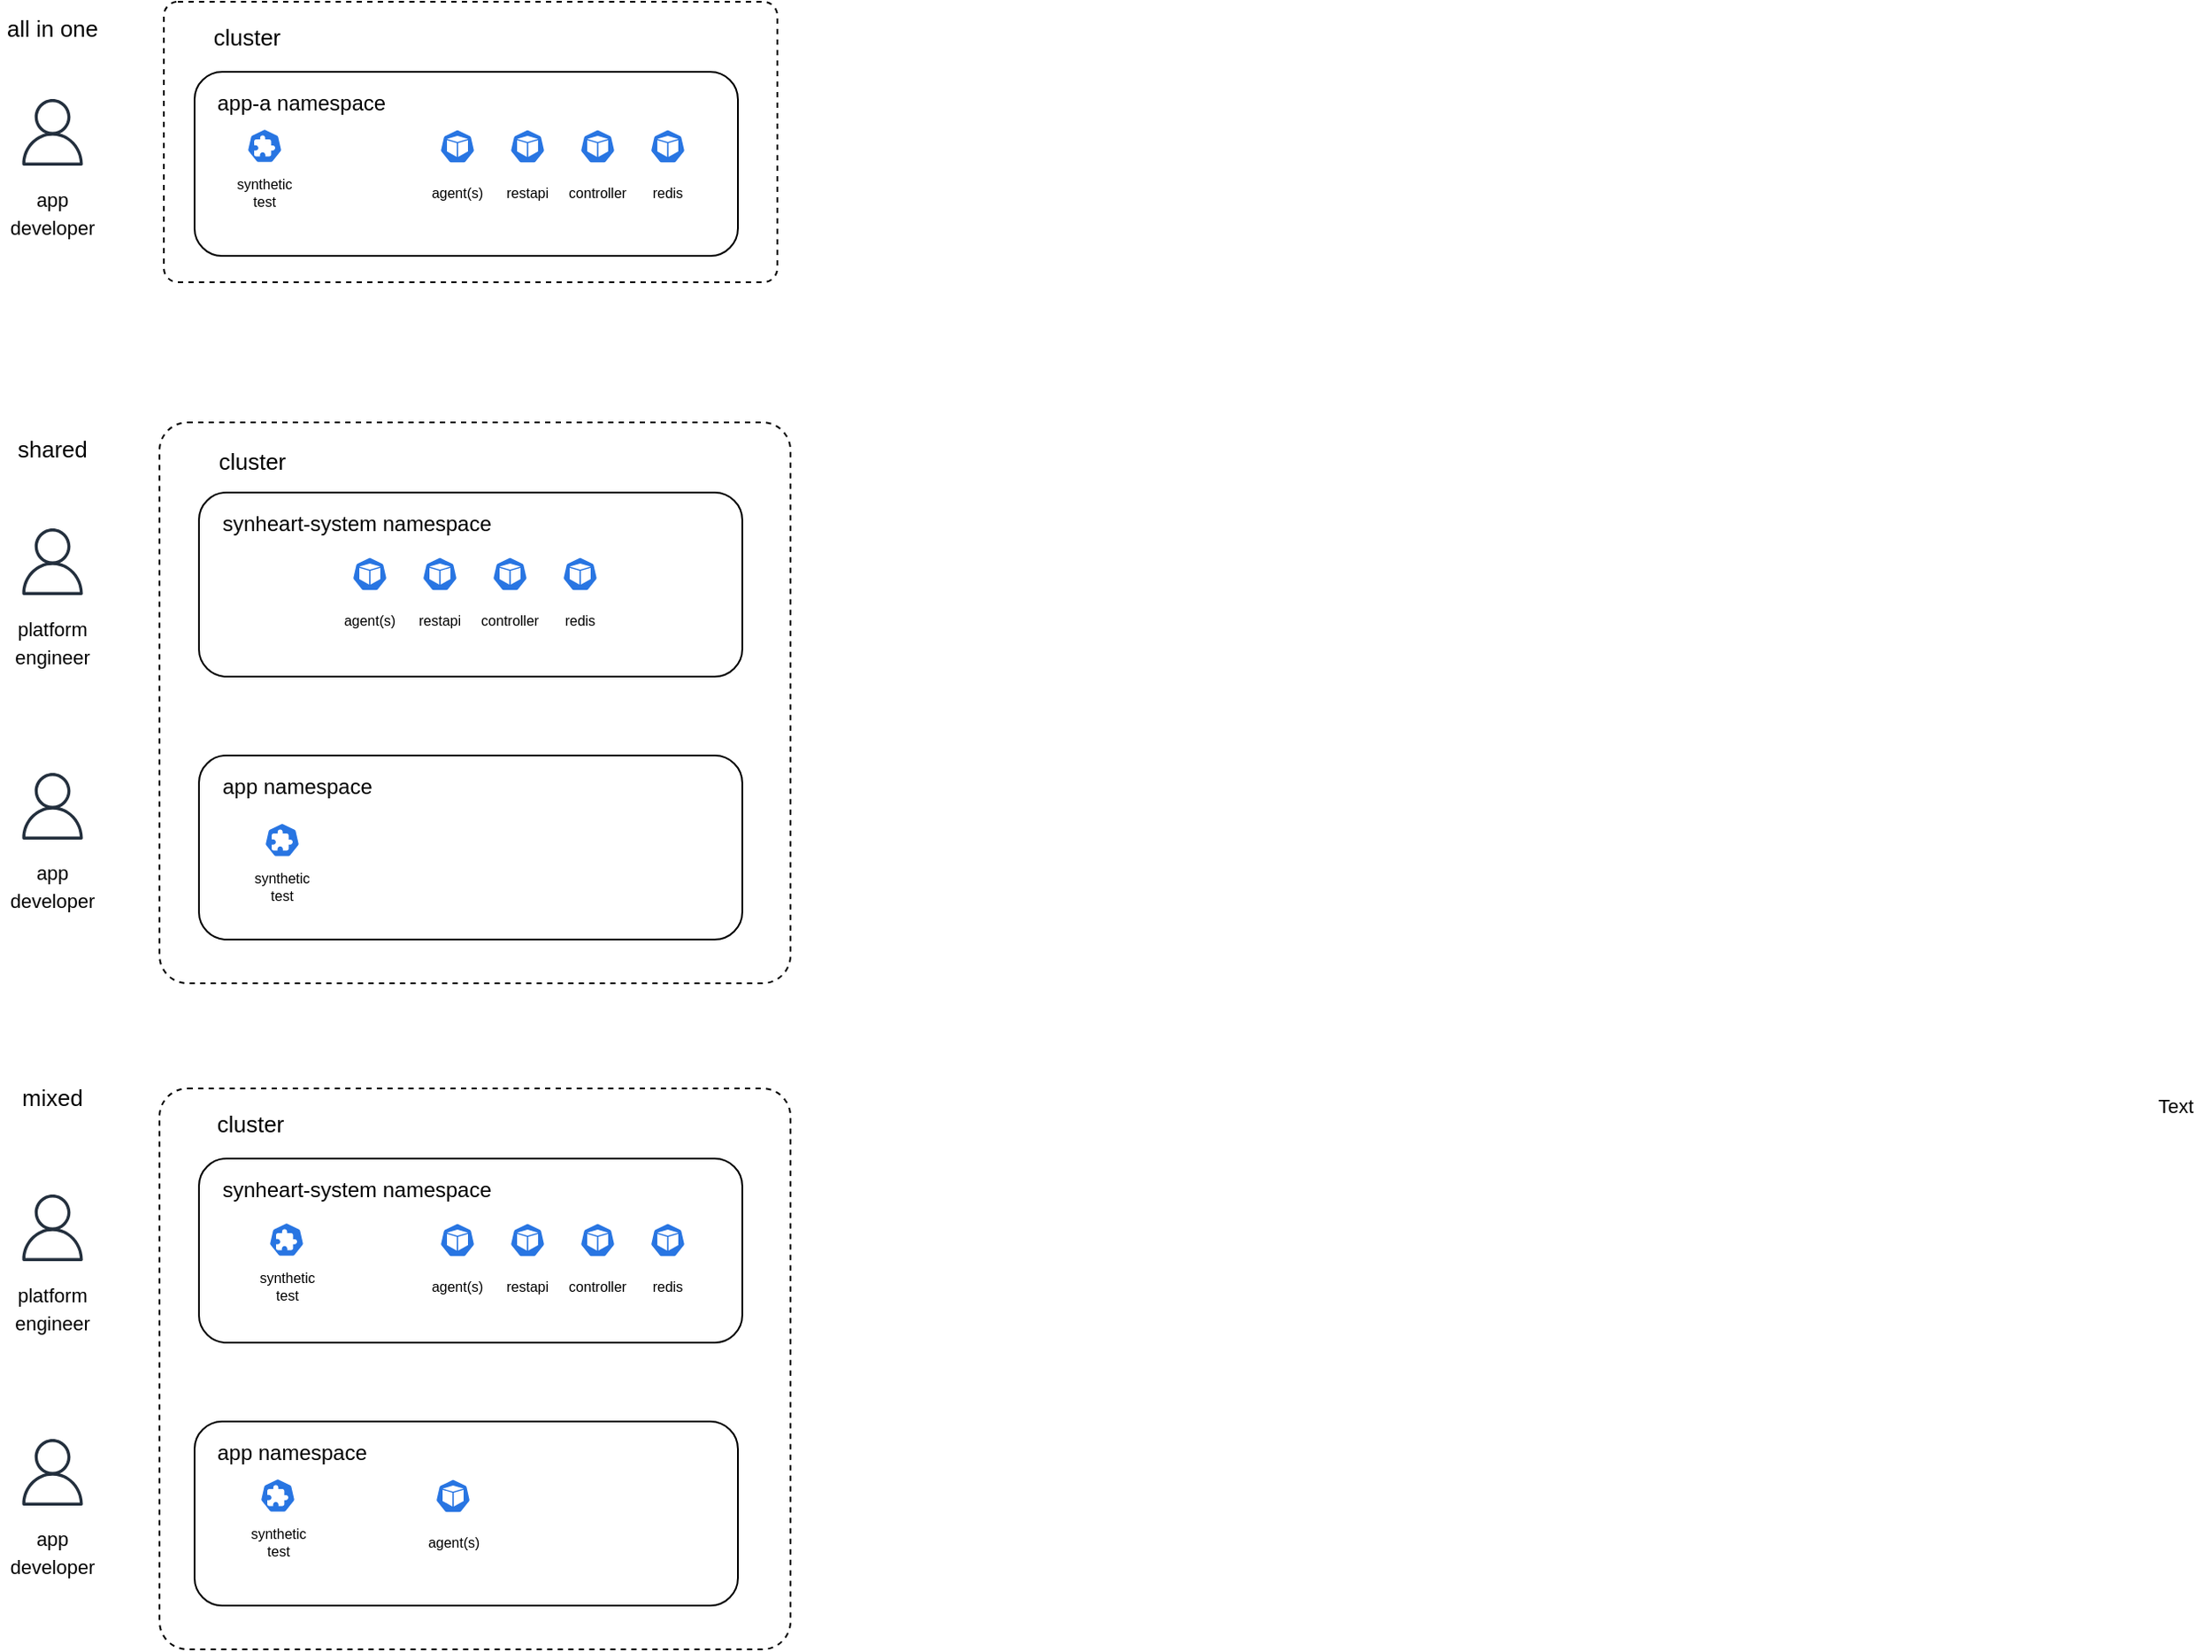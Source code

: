 <mxfile version="20.2.3" type="device"><diagram id="rnBy8flk3yvz-VYpsMZH" name="Page-1"><mxGraphModel dx="1240" dy="741" grid="1" gridSize="10" guides="1" tooltips="1" connect="1" arrows="1" fold="1" page="1" pageScale="1" pageWidth="3300" pageHeight="2339" math="0" shadow="0"><root><mxCell id="0"/><mxCell id="1" parent="0"/><mxCell id="Yc5Hi3msWjSK3ePin7rR-150" value="" style="rounded=1;whiteSpace=wrap;html=1;fontSize=11;arcSize=5;dashed=1;" vertex="1" parent="1"><mxGeometry x="292.5" y="130" width="350" height="160" as="geometry"/></mxCell><mxCell id="Yc5Hi3msWjSK3ePin7rR-149" value="" style="rounded=1;whiteSpace=wrap;html=1;fontSize=11;arcSize=5;dashed=1;" vertex="1" parent="1"><mxGeometry x="290" y="750" width="360" height="320" as="geometry"/></mxCell><mxCell id="Yc5Hi3msWjSK3ePin7rR-133" value="" style="rounded=1;whiteSpace=wrap;html=1;fontSize=11;arcSize=5;dashed=1;" vertex="1" parent="1"><mxGeometry x="290" y="370" width="360" height="320" as="geometry"/></mxCell><mxCell id="Yc5Hi3msWjSK3ePin7rR-79" value="" style="group" vertex="1" connectable="0" parent="1"><mxGeometry x="312.5" y="560" width="310" height="105" as="geometry"/></mxCell><mxCell id="Yc5Hi3msWjSK3ePin7rR-51" value="" style="rounded=1;whiteSpace=wrap;html=1;" vertex="1" parent="Yc5Hi3msWjSK3ePin7rR-79"><mxGeometry width="310" height="105" as="geometry"/></mxCell><mxCell id="Yc5Hi3msWjSK3ePin7rR-52" value="app namespace" style="text;html=1;strokeColor=none;fillColor=none;align=left;verticalAlign=middle;whiteSpace=wrap;rounded=0;" vertex="1" parent="Yc5Hi3msWjSK3ePin7rR-79"><mxGeometry x="11" y="3" width="160" height="30" as="geometry"/></mxCell><mxCell id="Yc5Hi3msWjSK3ePin7rR-65" value="" style="group" vertex="1" connectable="0" parent="Yc5Hi3msWjSK3ePin7rR-79"><mxGeometry x="27.5" y="33" width="40" height="52" as="geometry"/></mxCell><mxCell id="Yc5Hi3msWjSK3ePin7rR-72" value="" style="group" vertex="1" connectable="0" parent="Yc5Hi3msWjSK3ePin7rR-65"><mxGeometry y="2" width="40" height="50" as="geometry"/></mxCell><mxCell id="Yc5Hi3msWjSK3ePin7rR-66" value="" style="sketch=0;html=1;dashed=0;whitespace=wrap;fillColor=#2875E2;strokeColor=#ffffff;points=[[0.005,0.63,0],[0.1,0.2,0],[0.9,0.2,0],[0.5,0,0],[0.995,0.63,0],[0.72,0.99,0],[0.5,1,0],[0.28,0.99,0]];shape=mxgraph.kubernetes.icon;prIcon=crd;fontSize=8;" vertex="1" parent="Yc5Hi3msWjSK3ePin7rR-72"><mxGeometry x="10" width="20" height="26.5" as="geometry"/></mxCell><mxCell id="Yc5Hi3msWjSK3ePin7rR-67" value="synthetic test" style="text;html=1;strokeColor=none;fillColor=none;align=center;verticalAlign=middle;whiteSpace=wrap;rounded=0;fontSize=8;" vertex="1" parent="Yc5Hi3msWjSK3ePin7rR-72"><mxGeometry y="30" width="40" height="20" as="geometry"/></mxCell><mxCell id="Yc5Hi3msWjSK3ePin7rR-78" value="" style="group" vertex="1" connectable="0" parent="1"><mxGeometry x="310" y="170" width="310" height="105" as="geometry"/></mxCell><mxCell id="Yc5Hi3msWjSK3ePin7rR-7" value="" style="rounded=1;whiteSpace=wrap;html=1;" vertex="1" parent="Yc5Hi3msWjSK3ePin7rR-78"><mxGeometry width="310" height="105" as="geometry"/></mxCell><mxCell id="Yc5Hi3msWjSK3ePin7rR-8" value="app-a namespace" style="text;html=1;strokeColor=none;fillColor=none;align=left;verticalAlign=middle;whiteSpace=wrap;rounded=0;" vertex="1" parent="Yc5Hi3msWjSK3ePin7rR-78"><mxGeometry x="11" y="3" width="160" height="30" as="geometry"/></mxCell><mxCell id="Yc5Hi3msWjSK3ePin7rR-77" value="" style="group" vertex="1" connectable="0" parent="1"><mxGeometry x="312.5" y="410" width="310" height="105" as="geometry"/></mxCell><mxCell id="Yc5Hi3msWjSK3ePin7rR-31" value="" style="rounded=1;whiteSpace=wrap;html=1;" vertex="1" parent="Yc5Hi3msWjSK3ePin7rR-77"><mxGeometry width="310" height="105" as="geometry"/></mxCell><mxCell id="Yc5Hi3msWjSK3ePin7rR-32" value="synheart-system namespace" style="text;html=1;strokeColor=none;fillColor=none;align=left;verticalAlign=middle;whiteSpace=wrap;rounded=0;" vertex="1" parent="Yc5Hi3msWjSK3ePin7rR-77"><mxGeometry x="11" y="3" width="160" height="30" as="geometry"/></mxCell><mxCell id="Yc5Hi3msWjSK3ePin7rR-14" value="" style="group" vertex="1" connectable="0" parent="1"><mxGeometry x="520" y="196" width="40" height="53" as="geometry"/></mxCell><mxCell id="Yc5Hi3msWjSK3ePin7rR-12" value="" style="sketch=0;html=1;dashed=0;whitespace=wrap;fillColor=#2875E2;strokeColor=#ffffff;points=[[0.005,0.63,0],[0.1,0.2,0],[0.9,0.2,0],[0.5,0,0],[0.995,0.63,0],[0.72,0.99,0],[0.5,1,0],[0.28,0.99,0]];shape=mxgraph.kubernetes.icon;prIcon=pod" vertex="1" parent="Yc5Hi3msWjSK3ePin7rR-14"><mxGeometry x="10" width="20" height="33" as="geometry"/></mxCell><mxCell id="Yc5Hi3msWjSK3ePin7rR-13" value="controller" style="text;html=1;strokeColor=none;fillColor=none;align=center;verticalAlign=middle;whiteSpace=wrap;rounded=0;fontSize=8;" vertex="1" parent="Yc5Hi3msWjSK3ePin7rR-14"><mxGeometry y="33" width="40" height="20" as="geometry"/></mxCell><mxCell id="Yc5Hi3msWjSK3ePin7rR-15" value="" style="group" vertex="1" connectable="0" parent="1"><mxGeometry x="480" y="196" width="40" height="53" as="geometry"/></mxCell><mxCell id="Yc5Hi3msWjSK3ePin7rR-16" value="" style="sketch=0;html=1;dashed=0;whitespace=wrap;fillColor=#2875E2;strokeColor=#ffffff;points=[[0.005,0.63,0],[0.1,0.2,0],[0.9,0.2,0],[0.5,0,0],[0.995,0.63,0],[0.72,0.99,0],[0.5,1,0],[0.28,0.99,0]];shape=mxgraph.kubernetes.icon;prIcon=pod" vertex="1" parent="Yc5Hi3msWjSK3ePin7rR-15"><mxGeometry x="10" width="20" height="33" as="geometry"/></mxCell><mxCell id="Yc5Hi3msWjSK3ePin7rR-17" value="restapi" style="text;html=1;strokeColor=none;fillColor=none;align=center;verticalAlign=middle;whiteSpace=wrap;rounded=0;fontSize=8;" vertex="1" parent="Yc5Hi3msWjSK3ePin7rR-15"><mxGeometry y="33" width="40" height="20" as="geometry"/></mxCell><mxCell id="Yc5Hi3msWjSK3ePin7rR-18" value="" style="group" vertex="1" connectable="0" parent="1"><mxGeometry x="560" y="196" width="40" height="53" as="geometry"/></mxCell><mxCell id="Yc5Hi3msWjSK3ePin7rR-19" value="" style="sketch=0;html=1;dashed=0;whitespace=wrap;fillColor=#2875E2;strokeColor=#ffffff;points=[[0.005,0.63,0],[0.1,0.2,0],[0.9,0.2,0],[0.5,0,0],[0.995,0.63,0],[0.72,0.99,0],[0.5,1,0],[0.28,0.99,0]];shape=mxgraph.kubernetes.icon;prIcon=pod" vertex="1" parent="Yc5Hi3msWjSK3ePin7rR-18"><mxGeometry x="10" width="20" height="33" as="geometry"/></mxCell><mxCell id="Yc5Hi3msWjSK3ePin7rR-20" value="redis" style="text;html=1;strokeColor=none;fillColor=none;align=center;verticalAlign=middle;whiteSpace=wrap;rounded=0;fontSize=8;" vertex="1" parent="Yc5Hi3msWjSK3ePin7rR-18"><mxGeometry y="33" width="40" height="20" as="geometry"/></mxCell><mxCell id="Yc5Hi3msWjSK3ePin7rR-21" value="" style="group" vertex="1" connectable="0" parent="1"><mxGeometry x="440" y="196" width="40" height="53" as="geometry"/></mxCell><mxCell id="Yc5Hi3msWjSK3ePin7rR-22" value="" style="sketch=0;html=1;dashed=0;whitespace=wrap;fillColor=#2875E2;strokeColor=#ffffff;points=[[0.005,0.63,0],[0.1,0.2,0],[0.9,0.2,0],[0.5,0,0],[0.995,0.63,0],[0.72,0.99,0],[0.5,1,0],[0.28,0.99,0]];shape=mxgraph.kubernetes.icon;prIcon=pod" vertex="1" parent="Yc5Hi3msWjSK3ePin7rR-21"><mxGeometry x="10" width="20" height="33" as="geometry"/></mxCell><mxCell id="Yc5Hi3msWjSK3ePin7rR-23" value="agent(s)" style="text;html=1;strokeColor=none;fillColor=none;align=center;verticalAlign=middle;whiteSpace=wrap;rounded=0;fontSize=8;" vertex="1" parent="Yc5Hi3msWjSK3ePin7rR-21"><mxGeometry y="33" width="40" height="20" as="geometry"/></mxCell><mxCell id="Yc5Hi3msWjSK3ePin7rR-26" value="" style="group" vertex="1" connectable="0" parent="1"><mxGeometry x="330" y="197" width="40" height="52" as="geometry"/></mxCell><mxCell id="Yc5Hi3msWjSK3ePin7rR-24" value="" style="sketch=0;html=1;dashed=0;whitespace=wrap;fillColor=#2875E2;strokeColor=#ffffff;points=[[0.005,0.63,0],[0.1,0.2,0],[0.9,0.2,0],[0.5,0,0],[0.995,0.63,0],[0.72,0.99,0],[0.5,1,0],[0.28,0.99,0]];shape=mxgraph.kubernetes.icon;prIcon=crd;fontSize=8;" vertex="1" parent="Yc5Hi3msWjSK3ePin7rR-26"><mxGeometry x="10" y="2" width="20" height="26.5" as="geometry"/></mxCell><mxCell id="Yc5Hi3msWjSK3ePin7rR-25" value="synthetic test" style="text;html=1;strokeColor=none;fillColor=none;align=center;verticalAlign=middle;whiteSpace=wrap;rounded=0;fontSize=8;" vertex="1" parent="Yc5Hi3msWjSK3ePin7rR-26"><mxGeometry y="32" width="40" height="20" as="geometry"/></mxCell><mxCell id="Yc5Hi3msWjSK3ePin7rR-27" value="&lt;font style=&quot;font-size: 13px;&quot;&gt;all in one&lt;/font&gt;" style="text;html=1;strokeColor=none;fillColor=none;align=center;verticalAlign=middle;whiteSpace=wrap;rounded=0;fontSize=8;" vertex="1" parent="1"><mxGeometry x="199" y="130" width="60" height="30" as="geometry"/></mxCell><mxCell id="Yc5Hi3msWjSK3ePin7rR-29" value="" style="group" vertex="1" connectable="0" parent="1"><mxGeometry x="199" y="185.5" width="60" height="79" as="geometry"/></mxCell><mxCell id="Yc5Hi3msWjSK3ePin7rR-11" value="" style="sketch=0;outlineConnect=0;fontColor=#232F3E;gradientColor=none;fillColor=#232F3D;strokeColor=none;dashed=0;verticalLabelPosition=bottom;verticalAlign=top;align=center;html=1;fontSize=12;fontStyle=0;aspect=fixed;pointerEvents=1;shape=mxgraph.aws4.user;" vertex="1" parent="Yc5Hi3msWjSK3ePin7rR-29"><mxGeometry x="11" width="38" height="38" as="geometry"/></mxCell><mxCell id="Yc5Hi3msWjSK3ePin7rR-28" value="&lt;font style=&quot;font-size: 11px;&quot;&gt;app developer&lt;/font&gt;" style="text;html=1;strokeColor=none;fillColor=none;align=center;verticalAlign=middle;whiteSpace=wrap;rounded=0;fontSize=13;" vertex="1" parent="Yc5Hi3msWjSK3ePin7rR-29"><mxGeometry y="49" width="60" height="30" as="geometry"/></mxCell><mxCell id="Yc5Hi3msWjSK3ePin7rR-33" value="" style="group" vertex="1" connectable="0" parent="1"><mxGeometry x="470" y="440" width="40" height="53" as="geometry"/></mxCell><mxCell id="Yc5Hi3msWjSK3ePin7rR-34" value="" style="sketch=0;html=1;dashed=0;whitespace=wrap;fillColor=#2875E2;strokeColor=#ffffff;points=[[0.005,0.63,0],[0.1,0.2,0],[0.9,0.2,0],[0.5,0,0],[0.995,0.63,0],[0.72,0.99,0],[0.5,1,0],[0.28,0.99,0]];shape=mxgraph.kubernetes.icon;prIcon=pod" vertex="1" parent="Yc5Hi3msWjSK3ePin7rR-33"><mxGeometry x="10" width="20" height="33" as="geometry"/></mxCell><mxCell id="Yc5Hi3msWjSK3ePin7rR-35" value="controller" style="text;html=1;strokeColor=none;fillColor=none;align=center;verticalAlign=middle;whiteSpace=wrap;rounded=0;fontSize=8;" vertex="1" parent="Yc5Hi3msWjSK3ePin7rR-33"><mxGeometry y="33" width="40" height="20" as="geometry"/></mxCell><mxCell id="Yc5Hi3msWjSK3ePin7rR-36" value="" style="group" vertex="1" connectable="0" parent="1"><mxGeometry x="430" y="440" width="40" height="53" as="geometry"/></mxCell><mxCell id="Yc5Hi3msWjSK3ePin7rR-37" value="" style="sketch=0;html=1;dashed=0;whitespace=wrap;fillColor=#2875E2;strokeColor=#ffffff;points=[[0.005,0.63,0],[0.1,0.2,0],[0.9,0.2,0],[0.5,0,0],[0.995,0.63,0],[0.72,0.99,0],[0.5,1,0],[0.28,0.99,0]];shape=mxgraph.kubernetes.icon;prIcon=pod" vertex="1" parent="Yc5Hi3msWjSK3ePin7rR-36"><mxGeometry x="10" width="20" height="33" as="geometry"/></mxCell><mxCell id="Yc5Hi3msWjSK3ePin7rR-38" value="restapi" style="text;html=1;strokeColor=none;fillColor=none;align=center;verticalAlign=middle;whiteSpace=wrap;rounded=0;fontSize=8;" vertex="1" parent="Yc5Hi3msWjSK3ePin7rR-36"><mxGeometry y="33" width="40" height="20" as="geometry"/></mxCell><mxCell id="Yc5Hi3msWjSK3ePin7rR-39" value="" style="group" vertex="1" connectable="0" parent="1"><mxGeometry x="510" y="440" width="40" height="53" as="geometry"/></mxCell><mxCell id="Yc5Hi3msWjSK3ePin7rR-40" value="" style="sketch=0;html=1;dashed=0;whitespace=wrap;fillColor=#2875E2;strokeColor=#ffffff;points=[[0.005,0.63,0],[0.1,0.2,0],[0.9,0.2,0],[0.5,0,0],[0.995,0.63,0],[0.72,0.99,0],[0.5,1,0],[0.28,0.99,0]];shape=mxgraph.kubernetes.icon;prIcon=pod" vertex="1" parent="Yc5Hi3msWjSK3ePin7rR-39"><mxGeometry x="10" width="20" height="33" as="geometry"/></mxCell><mxCell id="Yc5Hi3msWjSK3ePin7rR-41" value="redis" style="text;html=1;strokeColor=none;fillColor=none;align=center;verticalAlign=middle;whiteSpace=wrap;rounded=0;fontSize=8;" vertex="1" parent="Yc5Hi3msWjSK3ePin7rR-39"><mxGeometry y="33" width="40" height="20" as="geometry"/></mxCell><mxCell id="Yc5Hi3msWjSK3ePin7rR-42" value="" style="group" vertex="1" connectable="0" parent="1"><mxGeometry x="390" y="440" width="40" height="53" as="geometry"/></mxCell><mxCell id="Yc5Hi3msWjSK3ePin7rR-43" value="" style="sketch=0;html=1;dashed=0;whitespace=wrap;fillColor=#2875E2;strokeColor=#ffffff;points=[[0.005,0.63,0],[0.1,0.2,0],[0.9,0.2,0],[0.5,0,0],[0.995,0.63,0],[0.72,0.99,0],[0.5,1,0],[0.28,0.99,0]];shape=mxgraph.kubernetes.icon;prIcon=pod" vertex="1" parent="Yc5Hi3msWjSK3ePin7rR-42"><mxGeometry x="10" width="20" height="33" as="geometry"/></mxCell><mxCell id="Yc5Hi3msWjSK3ePin7rR-44" value="agent(s)" style="text;html=1;strokeColor=none;fillColor=none;align=center;verticalAlign=middle;whiteSpace=wrap;rounded=0;fontSize=8;" vertex="1" parent="Yc5Hi3msWjSK3ePin7rR-42"><mxGeometry y="33" width="40" height="20" as="geometry"/></mxCell><mxCell id="Yc5Hi3msWjSK3ePin7rR-48" value="" style="group" vertex="1" connectable="0" parent="1"><mxGeometry x="199" y="430.5" width="60" height="79" as="geometry"/></mxCell><mxCell id="Yc5Hi3msWjSK3ePin7rR-49" value="" style="sketch=0;outlineConnect=0;fontColor=#232F3E;gradientColor=none;fillColor=#232F3D;strokeColor=none;dashed=0;verticalLabelPosition=bottom;verticalAlign=top;align=center;html=1;fontSize=12;fontStyle=0;aspect=fixed;pointerEvents=1;shape=mxgraph.aws4.user;" vertex="1" parent="Yc5Hi3msWjSK3ePin7rR-48"><mxGeometry x="11" width="38" height="38" as="geometry"/></mxCell><mxCell id="Yc5Hi3msWjSK3ePin7rR-50" value="&lt;font style=&quot;font-size: 11px;&quot;&gt;platform engineer&lt;/font&gt;" style="text;html=1;strokeColor=none;fillColor=none;align=center;verticalAlign=middle;whiteSpace=wrap;rounded=0;fontSize=13;" vertex="1" parent="Yc5Hi3msWjSK3ePin7rR-48"><mxGeometry y="49" width="60" height="30" as="geometry"/></mxCell><mxCell id="Yc5Hi3msWjSK3ePin7rR-69" value="" style="group" vertex="1" connectable="0" parent="1"><mxGeometry x="199" y="570" width="60" height="79" as="geometry"/></mxCell><mxCell id="Yc5Hi3msWjSK3ePin7rR-70" value="" style="sketch=0;outlineConnect=0;fontColor=#232F3E;gradientColor=none;fillColor=#232F3D;strokeColor=none;dashed=0;verticalLabelPosition=bottom;verticalAlign=top;align=center;html=1;fontSize=12;fontStyle=0;aspect=fixed;pointerEvents=1;shape=mxgraph.aws4.user;" vertex="1" parent="Yc5Hi3msWjSK3ePin7rR-69"><mxGeometry x="11" width="38" height="38" as="geometry"/></mxCell><mxCell id="Yc5Hi3msWjSK3ePin7rR-71" value="&lt;font style=&quot;font-size: 11px;&quot;&gt;app developer&lt;/font&gt;" style="text;html=1;strokeColor=none;fillColor=none;align=center;verticalAlign=middle;whiteSpace=wrap;rounded=0;fontSize=13;" vertex="1" parent="Yc5Hi3msWjSK3ePin7rR-69"><mxGeometry y="49" width="60" height="30" as="geometry"/></mxCell><mxCell id="Yc5Hi3msWjSK3ePin7rR-83" value="" style="group" vertex="1" connectable="0" parent="1"><mxGeometry x="312.5" y="790" width="310" height="105" as="geometry"/></mxCell><mxCell id="Yc5Hi3msWjSK3ePin7rR-84" value="" style="rounded=1;whiteSpace=wrap;html=1;" vertex="1" parent="Yc5Hi3msWjSK3ePin7rR-83"><mxGeometry width="310" height="105" as="geometry"/></mxCell><mxCell id="Yc5Hi3msWjSK3ePin7rR-85" value="synheart-system namespace" style="text;html=1;strokeColor=none;fillColor=none;align=left;verticalAlign=middle;whiteSpace=wrap;rounded=0;" vertex="1" parent="Yc5Hi3msWjSK3ePin7rR-83"><mxGeometry x="11" y="3" width="160" height="30" as="geometry"/></mxCell><mxCell id="Yc5Hi3msWjSK3ePin7rR-124" value="" style="group" vertex="1" connectable="0" parent="Yc5Hi3msWjSK3ePin7rR-83"><mxGeometry x="30" y="33" width="40" height="50" as="geometry"/></mxCell><mxCell id="Yc5Hi3msWjSK3ePin7rR-125" value="" style="sketch=0;html=1;dashed=0;whitespace=wrap;fillColor=#2875E2;strokeColor=#ffffff;points=[[0.005,0.63,0],[0.1,0.2,0],[0.9,0.2,0],[0.5,0,0],[0.995,0.63,0],[0.72,0.99,0],[0.5,1,0],[0.28,0.99,0]];shape=mxgraph.kubernetes.icon;prIcon=crd;fontSize=8;" vertex="1" parent="Yc5Hi3msWjSK3ePin7rR-124"><mxGeometry x="10" width="20" height="26.5" as="geometry"/></mxCell><mxCell id="Yc5Hi3msWjSK3ePin7rR-126" value="synthetic test" style="text;html=1;strokeColor=none;fillColor=none;align=center;verticalAlign=middle;whiteSpace=wrap;rounded=0;fontSize=8;" vertex="1" parent="Yc5Hi3msWjSK3ePin7rR-124"><mxGeometry y="30" width="40" height="20" as="geometry"/></mxCell><mxCell id="Yc5Hi3msWjSK3ePin7rR-86" value="" style="group" vertex="1" connectable="0" parent="1"><mxGeometry x="520" y="820" width="40" height="53" as="geometry"/></mxCell><mxCell id="Yc5Hi3msWjSK3ePin7rR-87" value="" style="sketch=0;html=1;dashed=0;whitespace=wrap;fillColor=#2875E2;strokeColor=#ffffff;points=[[0.005,0.63,0],[0.1,0.2,0],[0.9,0.2,0],[0.5,0,0],[0.995,0.63,0],[0.72,0.99,0],[0.5,1,0],[0.28,0.99,0]];shape=mxgraph.kubernetes.icon;prIcon=pod" vertex="1" parent="Yc5Hi3msWjSK3ePin7rR-86"><mxGeometry x="10" width="20" height="33" as="geometry"/></mxCell><mxCell id="Yc5Hi3msWjSK3ePin7rR-88" value="controller" style="text;html=1;strokeColor=none;fillColor=none;align=center;verticalAlign=middle;whiteSpace=wrap;rounded=0;fontSize=8;" vertex="1" parent="Yc5Hi3msWjSK3ePin7rR-86"><mxGeometry y="33" width="40" height="20" as="geometry"/></mxCell><mxCell id="Yc5Hi3msWjSK3ePin7rR-89" value="" style="group" vertex="1" connectable="0" parent="1"><mxGeometry x="480" y="820" width="40" height="53" as="geometry"/></mxCell><mxCell id="Yc5Hi3msWjSK3ePin7rR-90" value="" style="sketch=0;html=1;dashed=0;whitespace=wrap;fillColor=#2875E2;strokeColor=#ffffff;points=[[0.005,0.63,0],[0.1,0.2,0],[0.9,0.2,0],[0.5,0,0],[0.995,0.63,0],[0.72,0.99,0],[0.5,1,0],[0.28,0.99,0]];shape=mxgraph.kubernetes.icon;prIcon=pod" vertex="1" parent="Yc5Hi3msWjSK3ePin7rR-89"><mxGeometry x="10" width="20" height="33" as="geometry"/></mxCell><mxCell id="Yc5Hi3msWjSK3ePin7rR-91" value="restapi" style="text;html=1;strokeColor=none;fillColor=none;align=center;verticalAlign=middle;whiteSpace=wrap;rounded=0;fontSize=8;" vertex="1" parent="Yc5Hi3msWjSK3ePin7rR-89"><mxGeometry y="33" width="40" height="20" as="geometry"/></mxCell><mxCell id="Yc5Hi3msWjSK3ePin7rR-92" value="" style="group" vertex="1" connectable="0" parent="1"><mxGeometry x="560" y="820" width="40" height="53" as="geometry"/></mxCell><mxCell id="Yc5Hi3msWjSK3ePin7rR-93" value="" style="sketch=0;html=1;dashed=0;whitespace=wrap;fillColor=#2875E2;strokeColor=#ffffff;points=[[0.005,0.63,0],[0.1,0.2,0],[0.9,0.2,0],[0.5,0,0],[0.995,0.63,0],[0.72,0.99,0],[0.5,1,0],[0.28,0.99,0]];shape=mxgraph.kubernetes.icon;prIcon=pod" vertex="1" parent="Yc5Hi3msWjSK3ePin7rR-92"><mxGeometry x="10" width="20" height="33" as="geometry"/></mxCell><mxCell id="Yc5Hi3msWjSK3ePin7rR-94" value="redis" style="text;html=1;strokeColor=none;fillColor=none;align=center;verticalAlign=middle;whiteSpace=wrap;rounded=0;fontSize=8;" vertex="1" parent="Yc5Hi3msWjSK3ePin7rR-92"><mxGeometry y="33" width="40" height="20" as="geometry"/></mxCell><mxCell id="Yc5Hi3msWjSK3ePin7rR-95" value="" style="group" vertex="1" connectable="0" parent="1"><mxGeometry x="440" y="820" width="40" height="53" as="geometry"/></mxCell><mxCell id="Yc5Hi3msWjSK3ePin7rR-96" value="" style="sketch=0;html=1;dashed=0;whitespace=wrap;fillColor=#2875E2;strokeColor=#ffffff;points=[[0.005,0.63,0],[0.1,0.2,0],[0.9,0.2,0],[0.5,0,0],[0.995,0.63,0],[0.72,0.99,0],[0.5,1,0],[0.28,0.99,0]];shape=mxgraph.kubernetes.icon;prIcon=pod" vertex="1" parent="Yc5Hi3msWjSK3ePin7rR-95"><mxGeometry x="10" width="20" height="33" as="geometry"/></mxCell><mxCell id="Yc5Hi3msWjSK3ePin7rR-97" value="agent(s)" style="text;html=1;strokeColor=none;fillColor=none;align=center;verticalAlign=middle;whiteSpace=wrap;rounded=0;fontSize=8;" vertex="1" parent="Yc5Hi3msWjSK3ePin7rR-95"><mxGeometry y="33" width="40" height="20" as="geometry"/></mxCell><mxCell id="Yc5Hi3msWjSK3ePin7rR-98" value="" style="group" vertex="1" connectable="0" parent="1"><mxGeometry x="199" y="810.5" width="60" height="79" as="geometry"/></mxCell><mxCell id="Yc5Hi3msWjSK3ePin7rR-99" value="" style="sketch=0;outlineConnect=0;fontColor=#232F3E;gradientColor=none;fillColor=#232F3D;strokeColor=none;dashed=0;verticalLabelPosition=bottom;verticalAlign=top;align=center;html=1;fontSize=12;fontStyle=0;aspect=fixed;pointerEvents=1;shape=mxgraph.aws4.user;" vertex="1" parent="Yc5Hi3msWjSK3ePin7rR-98"><mxGeometry x="11" width="38" height="38" as="geometry"/></mxCell><mxCell id="Yc5Hi3msWjSK3ePin7rR-100" value="&lt;font style=&quot;font-size: 11px;&quot;&gt;platform engineer&lt;/font&gt;" style="text;html=1;strokeColor=none;fillColor=none;align=center;verticalAlign=middle;whiteSpace=wrap;rounded=0;fontSize=13;" vertex="1" parent="Yc5Hi3msWjSK3ePin7rR-98"><mxGeometry y="49" width="60" height="30" as="geometry"/></mxCell><mxCell id="Yc5Hi3msWjSK3ePin7rR-105" value="" style="group" vertex="1" connectable="0" parent="1"><mxGeometry x="199" y="950" width="60" height="79" as="geometry"/></mxCell><mxCell id="Yc5Hi3msWjSK3ePin7rR-106" value="" style="sketch=0;outlineConnect=0;fontColor=#232F3E;gradientColor=none;fillColor=#232F3D;strokeColor=none;dashed=0;verticalLabelPosition=bottom;verticalAlign=top;align=center;html=1;fontSize=12;fontStyle=0;aspect=fixed;pointerEvents=1;shape=mxgraph.aws4.user;" vertex="1" parent="Yc5Hi3msWjSK3ePin7rR-105"><mxGeometry x="11" width="38" height="38" as="geometry"/></mxCell><mxCell id="Yc5Hi3msWjSK3ePin7rR-107" value="&lt;font style=&quot;font-size: 11px;&quot;&gt;app developer&lt;/font&gt;" style="text;html=1;strokeColor=none;fillColor=none;align=center;verticalAlign=middle;whiteSpace=wrap;rounded=0;fontSize=13;" vertex="1" parent="Yc5Hi3msWjSK3ePin7rR-105"><mxGeometry y="49" width="60" height="30" as="geometry"/></mxCell><mxCell id="Yc5Hi3msWjSK3ePin7rR-117" value="Text" style="text;html=1;align=center;verticalAlign=middle;resizable=0;points=[];autosize=1;strokeColor=none;fillColor=none;fontSize=11;" vertex="1" parent="1"><mxGeometry x="1420" y="750" width="40" height="20" as="geometry"/></mxCell><mxCell id="Yc5Hi3msWjSK3ePin7rR-121" value="&lt;font style=&quot;font-size: 13px;&quot;&gt;shared&lt;/font&gt;" style="text;html=1;strokeColor=none;fillColor=none;align=center;verticalAlign=middle;whiteSpace=wrap;rounded=0;fontSize=8;" vertex="1" parent="1"><mxGeometry x="199" y="370" width="60" height="30" as="geometry"/></mxCell><mxCell id="Yc5Hi3msWjSK3ePin7rR-122" value="&lt;font style=&quot;font-size: 13px;&quot;&gt;mixed&lt;/font&gt;" style="text;html=1;strokeColor=none;fillColor=none;align=center;verticalAlign=middle;whiteSpace=wrap;rounded=0;fontSize=8;" vertex="1" parent="1"><mxGeometry x="199" y="740" width="60" height="30" as="geometry"/></mxCell><mxCell id="Yc5Hi3msWjSK3ePin7rR-148" value="" style="group" vertex="1" connectable="0" parent="1"><mxGeometry x="310" y="940" width="310" height="105" as="geometry"/></mxCell><mxCell id="Yc5Hi3msWjSK3ePin7rR-81" value="" style="rounded=1;whiteSpace=wrap;html=1;" vertex="1" parent="Yc5Hi3msWjSK3ePin7rR-148"><mxGeometry width="310" height="105" as="geometry"/></mxCell><mxCell id="Yc5Hi3msWjSK3ePin7rR-82" value="app namespace" style="text;html=1;strokeColor=none;fillColor=none;align=left;verticalAlign=middle;whiteSpace=wrap;rounded=0;" vertex="1" parent="Yc5Hi3msWjSK3ePin7rR-148"><mxGeometry x="11" y="3" width="160" height="30" as="geometry"/></mxCell><mxCell id="Yc5Hi3msWjSK3ePin7rR-118" value="" style="group" vertex="1" connectable="0" parent="Yc5Hi3msWjSK3ePin7rR-148"><mxGeometry x="127.5" y="26" width="40" height="53" as="geometry"/></mxCell><mxCell id="Yc5Hi3msWjSK3ePin7rR-119" value="" style="sketch=0;html=1;dashed=0;whitespace=wrap;fillColor=#2875E2;strokeColor=#ffffff;points=[[0.005,0.63,0],[0.1,0.2,0],[0.9,0.2,0],[0.5,0,0],[0.995,0.63,0],[0.72,0.99,0],[0.5,1,0],[0.28,0.99,0]];shape=mxgraph.kubernetes.icon;prIcon=pod" vertex="1" parent="Yc5Hi3msWjSK3ePin7rR-118"><mxGeometry x="10" width="20" height="33" as="geometry"/></mxCell><mxCell id="Yc5Hi3msWjSK3ePin7rR-120" value="agent(s)" style="text;html=1;strokeColor=none;fillColor=none;align=center;verticalAlign=middle;whiteSpace=wrap;rounded=0;fontSize=8;" vertex="1" parent="Yc5Hi3msWjSK3ePin7rR-118"><mxGeometry y="33" width="40" height="20" as="geometry"/></mxCell><mxCell id="Yc5Hi3msWjSK3ePin7rR-101" value="" style="group" vertex="1" connectable="0" parent="Yc5Hi3msWjSK3ePin7rR-148"><mxGeometry x="27.5" y="27" width="40" height="52" as="geometry"/></mxCell><mxCell id="Yc5Hi3msWjSK3ePin7rR-102" value="" style="group" vertex="1" connectable="0" parent="Yc5Hi3msWjSK3ePin7rR-101"><mxGeometry y="2" width="40" height="50" as="geometry"/></mxCell><mxCell id="Yc5Hi3msWjSK3ePin7rR-103" value="" style="sketch=0;html=1;dashed=0;whitespace=wrap;fillColor=#2875E2;strokeColor=#ffffff;points=[[0.005,0.63,0],[0.1,0.2,0],[0.9,0.2,0],[0.5,0,0],[0.995,0.63,0],[0.72,0.99,0],[0.5,1,0],[0.28,0.99,0]];shape=mxgraph.kubernetes.icon;prIcon=crd;fontSize=8;" vertex="1" parent="Yc5Hi3msWjSK3ePin7rR-102"><mxGeometry x="10" width="20" height="26.5" as="geometry"/></mxCell><mxCell id="Yc5Hi3msWjSK3ePin7rR-104" value="synthetic test" style="text;html=1;strokeColor=none;fillColor=none;align=center;verticalAlign=middle;whiteSpace=wrap;rounded=0;fontSize=8;" vertex="1" parent="Yc5Hi3msWjSK3ePin7rR-102"><mxGeometry y="30" width="40" height="20" as="geometry"/></mxCell><mxCell id="Yc5Hi3msWjSK3ePin7rR-151" value="&lt;font style=&quot;font-size: 13px;&quot;&gt;cluster&lt;/font&gt;" style="text;html=1;strokeColor=none;fillColor=none;align=center;verticalAlign=middle;whiteSpace=wrap;rounded=0;fontSize=8;" vertex="1" parent="1"><mxGeometry x="310" y="135" width="60" height="30" as="geometry"/></mxCell><mxCell id="Yc5Hi3msWjSK3ePin7rR-152" value="&lt;font style=&quot;font-size: 13px;&quot;&gt;cluster&lt;/font&gt;" style="text;html=1;strokeColor=none;fillColor=none;align=center;verticalAlign=middle;whiteSpace=wrap;rounded=0;fontSize=8;" vertex="1" parent="1"><mxGeometry x="312.5" y="377" width="60" height="30" as="geometry"/></mxCell><mxCell id="Yc5Hi3msWjSK3ePin7rR-153" value="&lt;font style=&quot;font-size: 13px;&quot;&gt;cluster&lt;/font&gt;" style="text;html=1;strokeColor=none;fillColor=none;align=center;verticalAlign=middle;whiteSpace=wrap;rounded=0;fontSize=8;" vertex="1" parent="1"><mxGeometry x="312" y="755" width="60" height="30" as="geometry"/></mxCell></root></mxGraphModel></diagram></mxfile>